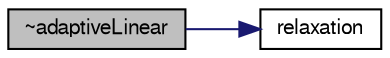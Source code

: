 digraph "~adaptiveLinear"
{
  bgcolor="transparent";
  edge [fontname="FreeSans",fontsize="10",labelfontname="FreeSans",labelfontsize="10"];
  node [fontname="FreeSans",fontsize="10",shape=record];
  rankdir="LR";
  Node2 [label="~adaptiveLinear",height=0.2,width=0.4,color="black", fillcolor="grey75", style="filled", fontcolor="black"];
  Node2 -> Node3 [color="midnightblue",fontsize="10",style="solid",fontname="FreeSans"];
  Node3 [label="relaxation",height=0.2,width=0.4,color="black",URL="$a31562.html#a7e730b1c3d0998f76225fff42237bcf8",tooltip="Return the current relaxation coefficient. "];
}
